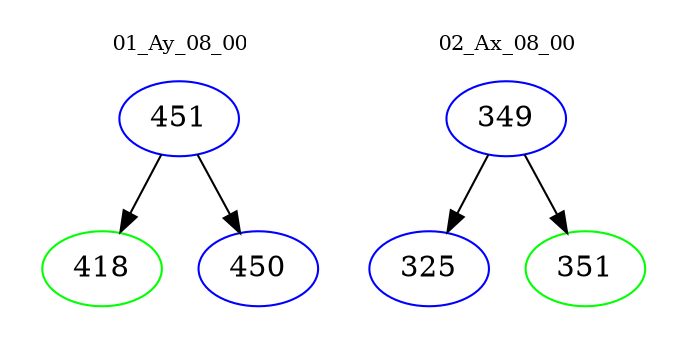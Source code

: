 digraph{
subgraph cluster_0 {
color = white
label = "01_Ay_08_00";
fontsize=10;
T0_451 [label="451", color="blue"]
T0_451 -> T0_418 [color="black"]
T0_418 [label="418", color="green"]
T0_451 -> T0_450 [color="black"]
T0_450 [label="450", color="blue"]
}
subgraph cluster_1 {
color = white
label = "02_Ax_08_00";
fontsize=10;
T1_349 [label="349", color="blue"]
T1_349 -> T1_325 [color="black"]
T1_325 [label="325", color="blue"]
T1_349 -> T1_351 [color="black"]
T1_351 [label="351", color="green"]
}
}

